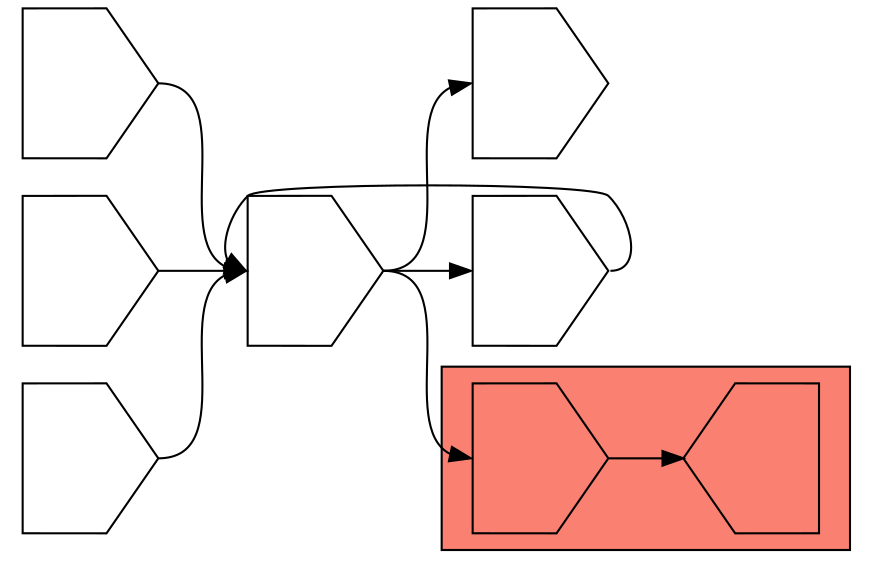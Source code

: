 digraph asm {
	rotate=90;
	edge [headport=n,tailport=s];
subgraph cluster_C3272_4236 {
	3272 [label="",height=1,width=1,shape=invhouse];
	4236 [label="",height=1,width=1,shape=house];
	style=filled;
	fillcolor=salmon;
}
	19840 [label="",height=1,width=1,shape=invhouse];
	4440 [label="",height=1,width=1,shape=invhouse];
	7174 [label="",height=1,width=1,shape=invhouse];
	896 [label="",height=1,width=1,shape=invhouse];
	7950 [label="",height=1,width=1,shape=invhouse];
	20777 [label="",height=1,width=1,shape=invhouse];
	3272 -> 4236
	19840 -> 3272
	19840 -> 4440
	19840 -> 7174
	4440 -> 19840
	896 -> 19840
	7950 -> 19840
	20777 -> 19840
}